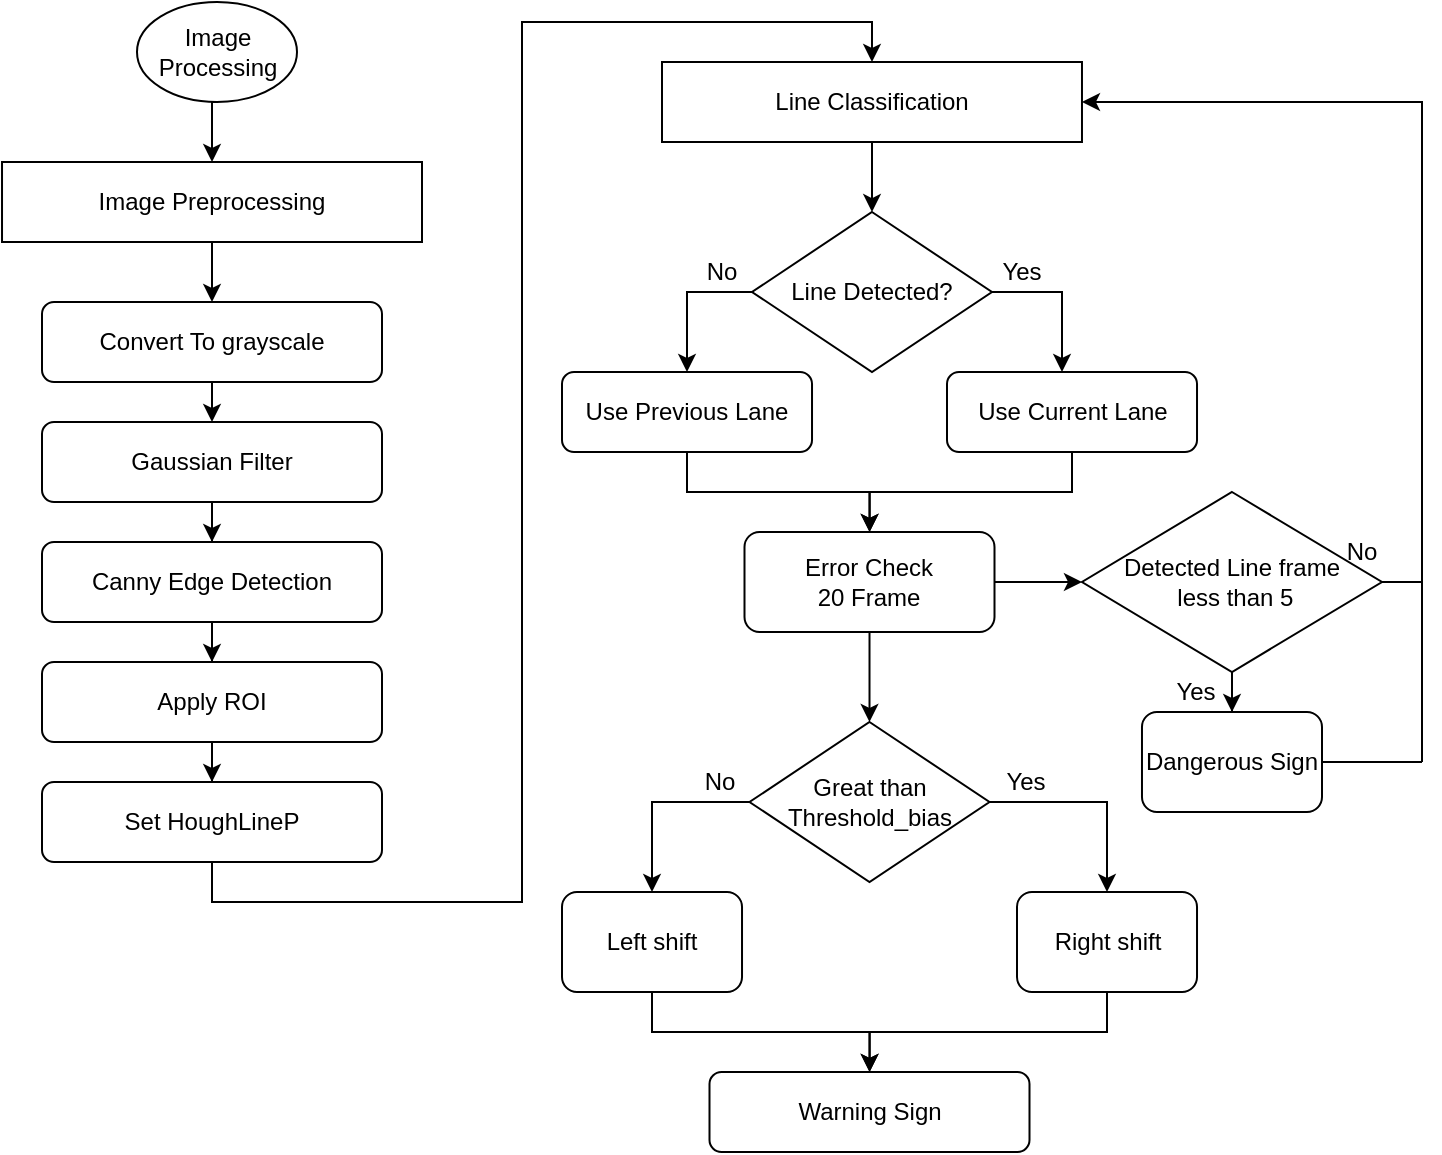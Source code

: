 <mxfile version="17.5.0" type="device"><diagram id="sFmLoKnaEJNL7pXOLHbE" name="Page-1"><mxGraphModel dx="1038" dy="571" grid="1" gridSize="10" guides="1" tooltips="1" connect="1" arrows="1" fold="1" page="1" pageScale="1" pageWidth="1169" pageHeight="1654" math="0" shadow="0"><root><mxCell id="0"/><mxCell id="1" parent="0"/><mxCell id="nJE2LoIhu6jgItSLhY0Z-1" style="edgeStyle=orthogonalEdgeStyle;rounded=0;orthogonalLoop=1;jettySize=auto;html=1;exitX=0.5;exitY=1;exitDx=0;exitDy=0;entryX=0.5;entryY=0;entryDx=0;entryDy=0;" edge="1" parent="1" source="yTID0ijwp2pkAfBGmXH6-2" target="nJE2LoIhu6jgItSLhY0Z-2"><mxGeometry relative="1" as="geometry"><mxPoint x="275" y="270" as="targetPoint"/></mxGeometry></mxCell><mxCell id="yTID0ijwp2pkAfBGmXH6-2" value="Convert To grayscale" style="rounded=1;whiteSpace=wrap;html=1;" parent="1" vertex="1"><mxGeometry x="190" y="200" width="170" height="40" as="geometry"/></mxCell><mxCell id="yTID0ijwp2pkAfBGmXH6-21" style="edgeStyle=orthogonalEdgeStyle;rounded=0;orthogonalLoop=1;jettySize=auto;html=1;entryX=0.5;entryY=0;entryDx=0;entryDy=0;" parent="1" source="yTID0ijwp2pkAfBGmXH6-18" target="yTID0ijwp2pkAfBGmXH6-2" edge="1"><mxGeometry relative="1" as="geometry"/></mxCell><mxCell id="yTID0ijwp2pkAfBGmXH6-18" value="Image Preprocessing" style="rounded=0;whiteSpace=wrap;html=1;" parent="1" vertex="1"><mxGeometry x="170.01" y="130" width="209.99" height="40" as="geometry"/></mxCell><mxCell id="yTID0ijwp2pkAfBGmXH6-42" style="edgeStyle=orthogonalEdgeStyle;rounded=0;orthogonalLoop=1;jettySize=auto;html=1;exitX=0.5;exitY=1;exitDx=0;exitDy=0;entryX=0.5;entryY=0;entryDx=0;entryDy=0;" parent="1" source="yTID0ijwp2pkAfBGmXH6-47" target="yTID0ijwp2pkAfBGmXH6-18" edge="1"><mxGeometry relative="1" as="geometry"><mxPoint x="277.5" y="90" as="sourcePoint"/></mxGeometry></mxCell><mxCell id="yTID0ijwp2pkAfBGmXH6-47" value="Image Processing" style="ellipse;whiteSpace=wrap;html=1;" parent="1" vertex="1"><mxGeometry x="237.5" y="50" width="80" height="50" as="geometry"/></mxCell><mxCell id="nJE2LoIhu6jgItSLhY0Z-5" value="" style="edgeStyle=orthogonalEdgeStyle;rounded=0;orthogonalLoop=1;jettySize=auto;html=1;" edge="1" parent="1" source="nJE2LoIhu6jgItSLhY0Z-2" target="nJE2LoIhu6jgItSLhY0Z-4"><mxGeometry relative="1" as="geometry"/></mxCell><mxCell id="nJE2LoIhu6jgItSLhY0Z-2" value="Gaussian Filter" style="rounded=1;whiteSpace=wrap;html=1;" vertex="1" parent="1"><mxGeometry x="190" y="260" width="170" height="40" as="geometry"/></mxCell><mxCell id="nJE2LoIhu6jgItSLhY0Z-8" value="" style="edgeStyle=orthogonalEdgeStyle;rounded=0;orthogonalLoop=1;jettySize=auto;html=1;" edge="1" parent="1" source="nJE2LoIhu6jgItSLhY0Z-4" target="nJE2LoIhu6jgItSLhY0Z-6"><mxGeometry relative="1" as="geometry"/></mxCell><mxCell id="nJE2LoIhu6jgItSLhY0Z-4" value="Canny Edge Detection" style="rounded=1;whiteSpace=wrap;html=1;" vertex="1" parent="1"><mxGeometry x="190" y="320" width="170" height="40" as="geometry"/></mxCell><mxCell id="nJE2LoIhu6jgItSLhY0Z-10" value="" style="edgeStyle=orthogonalEdgeStyle;rounded=0;orthogonalLoop=1;jettySize=auto;html=1;" edge="1" parent="1" source="nJE2LoIhu6jgItSLhY0Z-6" target="nJE2LoIhu6jgItSLhY0Z-7"><mxGeometry relative="1" as="geometry"/></mxCell><mxCell id="nJE2LoIhu6jgItSLhY0Z-6" value="Apply ROI" style="rounded=1;whiteSpace=wrap;html=1;" vertex="1" parent="1"><mxGeometry x="190" y="380" width="170" height="40" as="geometry"/></mxCell><mxCell id="nJE2LoIhu6jgItSLhY0Z-23" style="edgeStyle=orthogonalEdgeStyle;rounded=0;orthogonalLoop=1;jettySize=auto;html=1;exitX=0.5;exitY=1;exitDx=0;exitDy=0;entryX=0.5;entryY=0;entryDx=0;entryDy=0;" edge="1" parent="1" source="nJE2LoIhu6jgItSLhY0Z-7" target="nJE2LoIhu6jgItSLhY0Z-11"><mxGeometry relative="1" as="geometry"><mxPoint x="400" y="30" as="targetPoint"/></mxGeometry></mxCell><mxCell id="nJE2LoIhu6jgItSLhY0Z-7" value="Set HoughLineP" style="rounded=1;whiteSpace=wrap;html=1;" vertex="1" parent="1"><mxGeometry x="190" y="440" width="170" height="40" as="geometry"/></mxCell><mxCell id="nJE2LoIhu6jgItSLhY0Z-25" value="" style="edgeStyle=orthogonalEdgeStyle;rounded=0;orthogonalLoop=1;jettySize=auto;html=1;" edge="1" parent="1" source="nJE2LoIhu6jgItSLhY0Z-11" target="nJE2LoIhu6jgItSLhY0Z-24"><mxGeometry relative="1" as="geometry"/></mxCell><mxCell id="nJE2LoIhu6jgItSLhY0Z-11" value="Line Classification" style="rounded=0;whiteSpace=wrap;html=1;" vertex="1" parent="1"><mxGeometry x="500" y="80" width="209.99" height="40" as="geometry"/></mxCell><mxCell id="nJE2LoIhu6jgItSLhY0Z-49" value="" style="edgeStyle=orthogonalEdgeStyle;rounded=0;orthogonalLoop=1;jettySize=auto;html=1;exitX=1;exitY=0.5;exitDx=0;exitDy=0;" edge="1" parent="1" source="nJE2LoIhu6jgItSLhY0Z-24" target="nJE2LoIhu6jgItSLhY0Z-28"><mxGeometry relative="1" as="geometry"><Array as="points"><mxPoint x="700" y="195"/></Array></mxGeometry></mxCell><mxCell id="nJE2LoIhu6jgItSLhY0Z-50" style="edgeStyle=orthogonalEdgeStyle;rounded=0;orthogonalLoop=1;jettySize=auto;html=1;entryX=0.5;entryY=0;entryDx=0;entryDy=0;exitX=0;exitY=0.5;exitDx=0;exitDy=0;" edge="1" parent="1" source="nJE2LoIhu6jgItSLhY0Z-24" target="nJE2LoIhu6jgItSLhY0Z-32"><mxGeometry relative="1" as="geometry"><Array as="points"><mxPoint x="513" y="195"/></Array></mxGeometry></mxCell><mxCell id="nJE2LoIhu6jgItSLhY0Z-24" value="Line Detected?" style="rhombus;whiteSpace=wrap;html=1;" vertex="1" parent="1"><mxGeometry x="545" y="155" width="119.99" height="80" as="geometry"/></mxCell><mxCell id="nJE2LoIhu6jgItSLhY0Z-79" value="" style="edgeStyle=orthogonalEdgeStyle;rounded=0;orthogonalLoop=1;jettySize=auto;html=1;" edge="1" parent="1" source="nJE2LoIhu6jgItSLhY0Z-28" target="nJE2LoIhu6jgItSLhY0Z-77"><mxGeometry relative="1" as="geometry"/></mxCell><mxCell id="nJE2LoIhu6jgItSLhY0Z-28" value="Use Current Lane" style="rounded=1;whiteSpace=wrap;html=1;" vertex="1" parent="1"><mxGeometry x="642.5" y="235" width="125.01" height="40" as="geometry"/></mxCell><mxCell id="nJE2LoIhu6jgItSLhY0Z-78" value="" style="edgeStyle=orthogonalEdgeStyle;rounded=0;orthogonalLoop=1;jettySize=auto;html=1;" edge="1" parent="1" source="nJE2LoIhu6jgItSLhY0Z-32" target="nJE2LoIhu6jgItSLhY0Z-77"><mxGeometry relative="1" as="geometry"/></mxCell><mxCell id="nJE2LoIhu6jgItSLhY0Z-32" value="Use Previous Lane" style="rounded=1;whiteSpace=wrap;html=1;" vertex="1" parent="1"><mxGeometry x="450" y="235" width="125.01" height="40" as="geometry"/></mxCell><mxCell id="nJE2LoIhu6jgItSLhY0Z-34" style="edgeStyle=orthogonalEdgeStyle;rounded=0;orthogonalLoop=1;jettySize=auto;html=1;exitX=0.5;exitY=1;exitDx=0;exitDy=0;" edge="1" parent="1" source="nJE2LoIhu6jgItSLhY0Z-28" target="nJE2LoIhu6jgItSLhY0Z-28"><mxGeometry relative="1" as="geometry"/></mxCell><mxCell id="nJE2LoIhu6jgItSLhY0Z-40" value="" style="edgeStyle=orthogonalEdgeStyle;rounded=0;orthogonalLoop=1;jettySize=auto;html=1;" edge="1" parent="1" source="nJE2LoIhu6jgItSLhY0Z-35" target="nJE2LoIhu6jgItSLhY0Z-39"><mxGeometry relative="1" as="geometry"/></mxCell><mxCell id="nJE2LoIhu6jgItSLhY0Z-42" value="" style="edgeStyle=orthogonalEdgeStyle;rounded=0;orthogonalLoop=1;jettySize=auto;html=1;" edge="1" parent="1" source="nJE2LoIhu6jgItSLhY0Z-35" target="nJE2LoIhu6jgItSLhY0Z-41"><mxGeometry relative="1" as="geometry"/></mxCell><mxCell id="nJE2LoIhu6jgItSLhY0Z-35" value="Great than Threshold_bias" style="rhombus;whiteSpace=wrap;html=1;" vertex="1" parent="1"><mxGeometry x="543.76" y="410" width="119.99" height="80" as="geometry"/></mxCell><mxCell id="nJE2LoIhu6jgItSLhY0Z-64" value="" style="edgeStyle=orthogonalEdgeStyle;rounded=0;orthogonalLoop=1;jettySize=auto;html=1;" edge="1" parent="1" source="nJE2LoIhu6jgItSLhY0Z-39" target="nJE2LoIhu6jgItSLhY0Z-58"><mxGeometry relative="1" as="geometry"/></mxCell><mxCell id="nJE2LoIhu6jgItSLhY0Z-39" value="Left shift" style="rounded=1;whiteSpace=wrap;html=1;" vertex="1" parent="1"><mxGeometry x="450" y="495" width="90.01" height="50" as="geometry"/></mxCell><mxCell id="nJE2LoIhu6jgItSLhY0Z-63" value="" style="edgeStyle=orthogonalEdgeStyle;rounded=0;orthogonalLoop=1;jettySize=auto;html=1;" edge="1" parent="1" source="nJE2LoIhu6jgItSLhY0Z-41" target="nJE2LoIhu6jgItSLhY0Z-58"><mxGeometry relative="1" as="geometry"/></mxCell><mxCell id="nJE2LoIhu6jgItSLhY0Z-41" value="Right shift" style="rounded=1;whiteSpace=wrap;html=1;" vertex="1" parent="1"><mxGeometry x="677.5" y="495" width="90.01" height="50" as="geometry"/></mxCell><mxCell id="nJE2LoIhu6jgItSLhY0Z-58" value="Warning Sign" style="rounded=1;whiteSpace=wrap;html=1;" vertex="1" parent="1"><mxGeometry x="523.75" y="585" width="160" height="40" as="geometry"/></mxCell><mxCell id="nJE2LoIhu6jgItSLhY0Z-68" value="No" style="text;html=1;strokeColor=none;fillColor=none;align=center;verticalAlign=middle;whiteSpace=wrap;rounded=0;" vertex="1" parent="1"><mxGeometry x="500" y="170" width="60" height="30" as="geometry"/></mxCell><mxCell id="nJE2LoIhu6jgItSLhY0Z-69" value="Yes" style="text;html=1;strokeColor=none;fillColor=none;align=center;verticalAlign=middle;whiteSpace=wrap;rounded=0;" vertex="1" parent="1"><mxGeometry x="649.99" y="170" width="60" height="30" as="geometry"/></mxCell><mxCell id="nJE2LoIhu6jgItSLhY0Z-70" value="No" style="text;html=1;strokeColor=none;fillColor=none;align=center;verticalAlign=middle;whiteSpace=wrap;rounded=0;" vertex="1" parent="1"><mxGeometry x="498.76" y="425" width="60" height="30" as="geometry"/></mxCell><mxCell id="nJE2LoIhu6jgItSLhY0Z-71" value="Yes" style="text;html=1;strokeColor=none;fillColor=none;align=center;verticalAlign=middle;whiteSpace=wrap;rounded=0;" vertex="1" parent="1"><mxGeometry x="655" y="425" width="53.75" height="30" as="geometry"/></mxCell><mxCell id="nJE2LoIhu6jgItSLhY0Z-85" value="" style="edgeStyle=orthogonalEdgeStyle;rounded=0;orthogonalLoop=1;jettySize=auto;html=1;" edge="1" parent="1" source="nJE2LoIhu6jgItSLhY0Z-76" target="nJE2LoIhu6jgItSLhY0Z-84"><mxGeometry relative="1" as="geometry"/></mxCell><mxCell id="nJE2LoIhu6jgItSLhY0Z-90" style="edgeStyle=orthogonalEdgeStyle;rounded=0;orthogonalLoop=1;jettySize=auto;html=1;entryX=1;entryY=0.5;entryDx=0;entryDy=0;" edge="1" parent="1" source="nJE2LoIhu6jgItSLhY0Z-76" target="nJE2LoIhu6jgItSLhY0Z-11"><mxGeometry relative="1" as="geometry"><Array as="points"><mxPoint x="880" y="340"/><mxPoint x="880" y="100"/></Array></mxGeometry></mxCell><mxCell id="nJE2LoIhu6jgItSLhY0Z-76" value="Detected Line frame&lt;br&gt;&amp;nbsp;less than 5" style="rhombus;whiteSpace=wrap;html=1;" vertex="1" parent="1"><mxGeometry x="709.99" y="295" width="150.01" height="90" as="geometry"/></mxCell><mxCell id="nJE2LoIhu6jgItSLhY0Z-81" value="" style="edgeStyle=orthogonalEdgeStyle;rounded=0;orthogonalLoop=1;jettySize=auto;html=1;" edge="1" parent="1" source="nJE2LoIhu6jgItSLhY0Z-77" target="nJE2LoIhu6jgItSLhY0Z-76"><mxGeometry relative="1" as="geometry"/></mxCell><mxCell id="nJE2LoIhu6jgItSLhY0Z-86" style="edgeStyle=orthogonalEdgeStyle;rounded=0;orthogonalLoop=1;jettySize=auto;html=1;entryX=0.5;entryY=0;entryDx=0;entryDy=0;" edge="1" parent="1" source="nJE2LoIhu6jgItSLhY0Z-77" target="nJE2LoIhu6jgItSLhY0Z-35"><mxGeometry relative="1" as="geometry"/></mxCell><mxCell id="nJE2LoIhu6jgItSLhY0Z-77" value="Error Check&lt;br&gt;20 Frame" style="rounded=1;whiteSpace=wrap;html=1;" vertex="1" parent="1"><mxGeometry x="541.25" y="315" width="125" height="50" as="geometry"/></mxCell><mxCell id="nJE2LoIhu6jgItSLhY0Z-84" value="Dangerous Sign" style="rounded=1;whiteSpace=wrap;html=1;" vertex="1" parent="1"><mxGeometry x="739.99" y="405" width="90.01" height="50" as="geometry"/></mxCell><mxCell id="nJE2LoIhu6jgItSLhY0Z-87" value="Yes" style="text;html=1;strokeColor=none;fillColor=none;align=center;verticalAlign=middle;whiteSpace=wrap;rounded=0;" vertex="1" parent="1"><mxGeometry x="739.99" y="380" width="53.75" height="30" as="geometry"/></mxCell><mxCell id="nJE2LoIhu6jgItSLhY0Z-88" value="No" style="text;html=1;strokeColor=none;fillColor=none;align=center;verticalAlign=middle;whiteSpace=wrap;rounded=0;" vertex="1" parent="1"><mxGeometry x="820" y="310" width="60" height="30" as="geometry"/></mxCell><mxCell id="nJE2LoIhu6jgItSLhY0Z-92" value="" style="endArrow=none;html=1;rounded=0;" edge="1" parent="1"><mxGeometry width="50" height="50" relative="1" as="geometry"><mxPoint x="880" y="340" as="sourcePoint"/><mxPoint x="880" y="430" as="targetPoint"/></mxGeometry></mxCell><mxCell id="nJE2LoIhu6jgItSLhY0Z-93" value="" style="endArrow=none;html=1;rounded=0;exitX=1;exitY=0.5;exitDx=0;exitDy=0;" edge="1" parent="1" source="nJE2LoIhu6jgItSLhY0Z-84"><mxGeometry width="50" height="50" relative="1" as="geometry"><mxPoint x="870" y="480" as="sourcePoint"/><mxPoint x="880" y="430" as="targetPoint"/></mxGeometry></mxCell></root></mxGraphModel></diagram></mxfile>